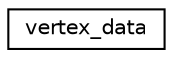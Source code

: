digraph "Graphical Class Hierarchy"
{
  edge [fontname="Helvetica",fontsize="10",labelfontname="Helvetica",labelfontsize="10"];
  node [fontname="Helvetica",fontsize="10",shape=record];
  rankdir="LR";
  Node0 [label="vertex_data",height=0.2,width=0.4,color="black", fillcolor="white", style="filled",URL="$structvertex__data.html",tooltip="The vertex data represents each term and document in the corpus and contains the counts of tokens in ..."];
}
